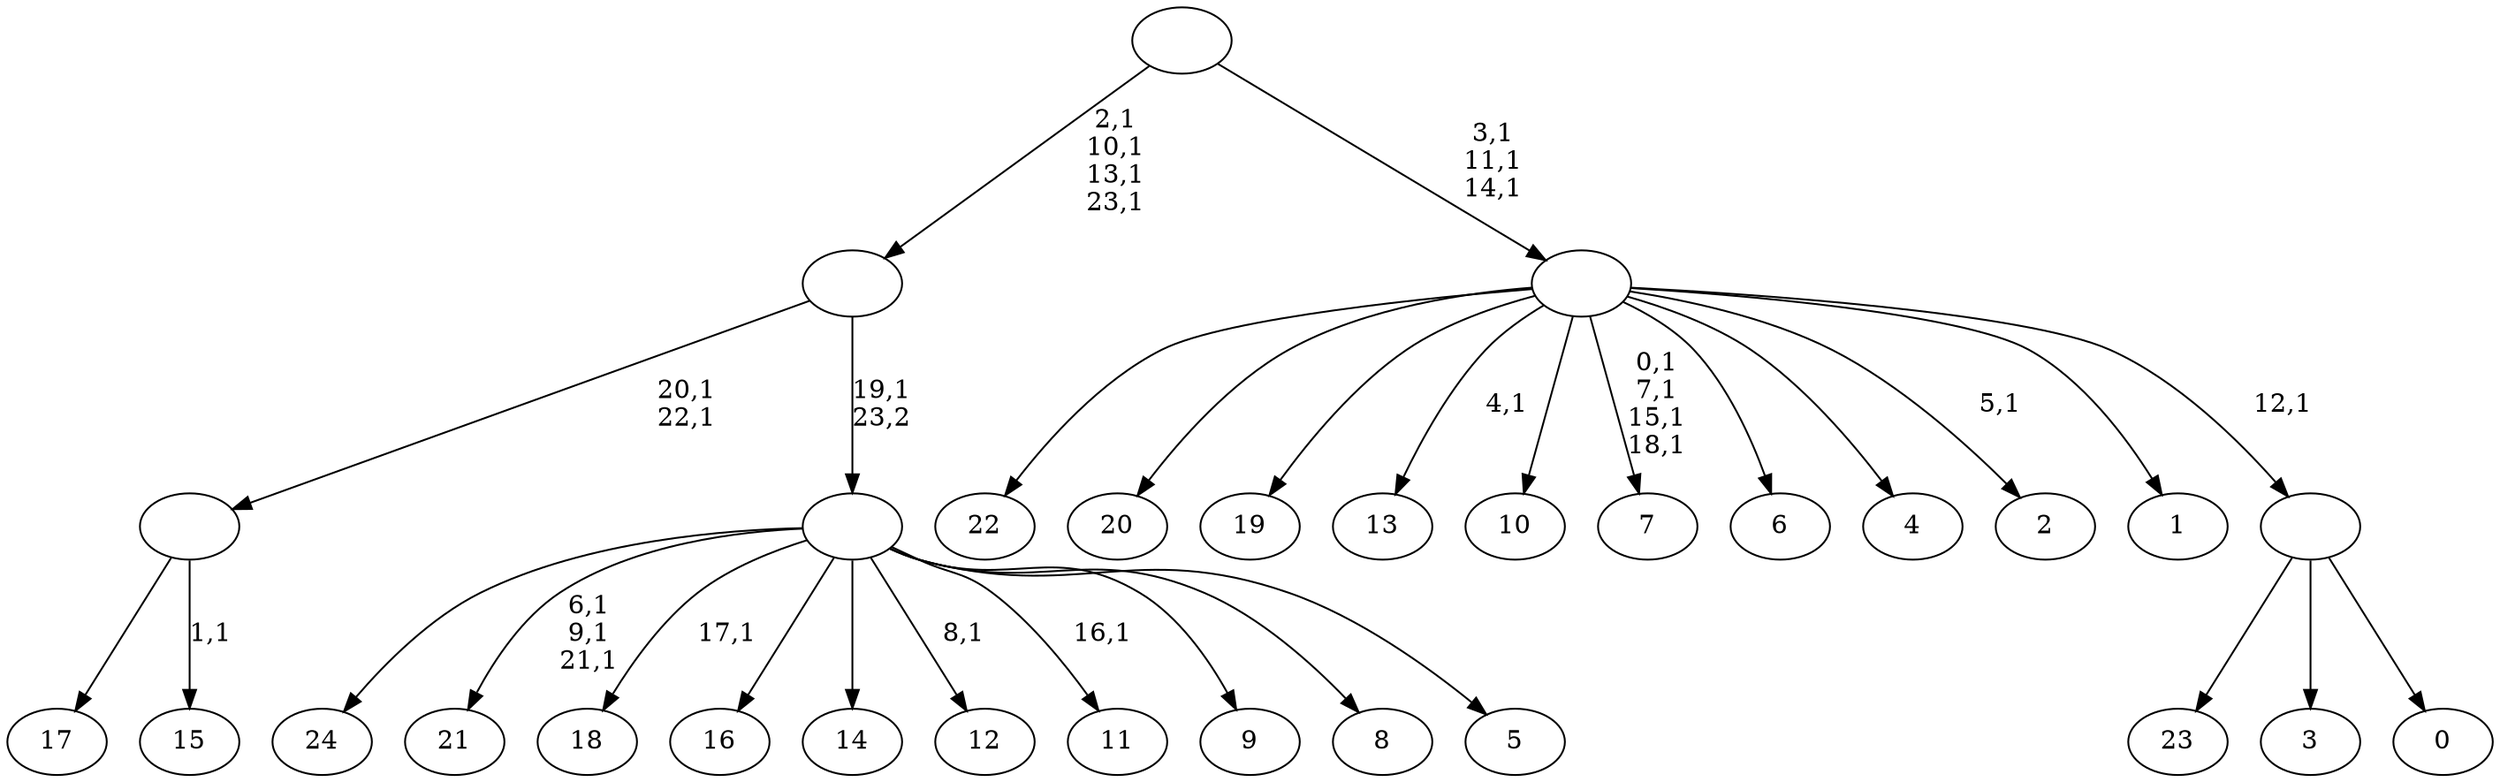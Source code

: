 digraph T {
	49 [label="24"]
	48 [label="23"]
	47 [label="22"]
	46 [label="21"]
	42 [label="20"]
	41 [label="19"]
	40 [label="18"]
	38 [label="17"]
	37 [label="16"]
	36 [label="15"]
	34 [label=""]
	32 [label="14"]
	31 [label="13"]
	29 [label="12"]
	27 [label="11"]
	25 [label="10"]
	24 [label="9"]
	23 [label="8"]
	22 [label="7"]
	17 [label="6"]
	16 [label="5"]
	15 [label=""]
	14 [label=""]
	10 [label="4"]
	9 [label="3"]
	8 [label="2"]
	6 [label="1"]
	5 [label="0"]
	4 [label=""]
	3 [label=""]
	0 [label=""]
	34 -> 36 [label="1,1"]
	34 -> 38 [label=""]
	15 -> 27 [label="16,1"]
	15 -> 29 [label="8,1"]
	15 -> 40 [label="17,1"]
	15 -> 46 [label="6,1\n9,1\n21,1"]
	15 -> 49 [label=""]
	15 -> 37 [label=""]
	15 -> 32 [label=""]
	15 -> 24 [label=""]
	15 -> 23 [label=""]
	15 -> 16 [label=""]
	14 -> 34 [label="20,1\n22,1"]
	14 -> 15 [label="19,1\n23,2"]
	4 -> 48 [label=""]
	4 -> 9 [label=""]
	4 -> 5 [label=""]
	3 -> 8 [label="5,1"]
	3 -> 22 [label="0,1\n7,1\n15,1\n18,1"]
	3 -> 31 [label="4,1"]
	3 -> 47 [label=""]
	3 -> 42 [label=""]
	3 -> 41 [label=""]
	3 -> 25 [label=""]
	3 -> 17 [label=""]
	3 -> 10 [label=""]
	3 -> 6 [label=""]
	3 -> 4 [label="12,1"]
	0 -> 3 [label="3,1\n11,1\n14,1"]
	0 -> 14 [label="2,1\n10,1\n13,1\n23,1"]
}
